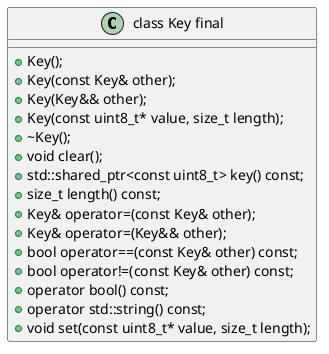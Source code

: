 @startuml
class "class Key final" {
+{method}Key();
+{method}Key(const Key& other);
+{method}Key(Key&& other);
+{method}Key(const uint8_t* value, size_t length);
+{method}~Key();
+{method}void clear();
+{method}std::shared_ptr<const uint8_t> key() const;
+{method}size_t length() const;
+{method}Key& operator=(const Key& other);
+{method}Key& operator=(Key&& other);
+{method}bool operator==(const Key& other) const;
+{method}bool operator!=(const Key& other) const;
+{method}operator bool() const;
+{method}operator std::string() const;
+{method}void set(const uint8_t* value, size_t length);
}
@enduml
